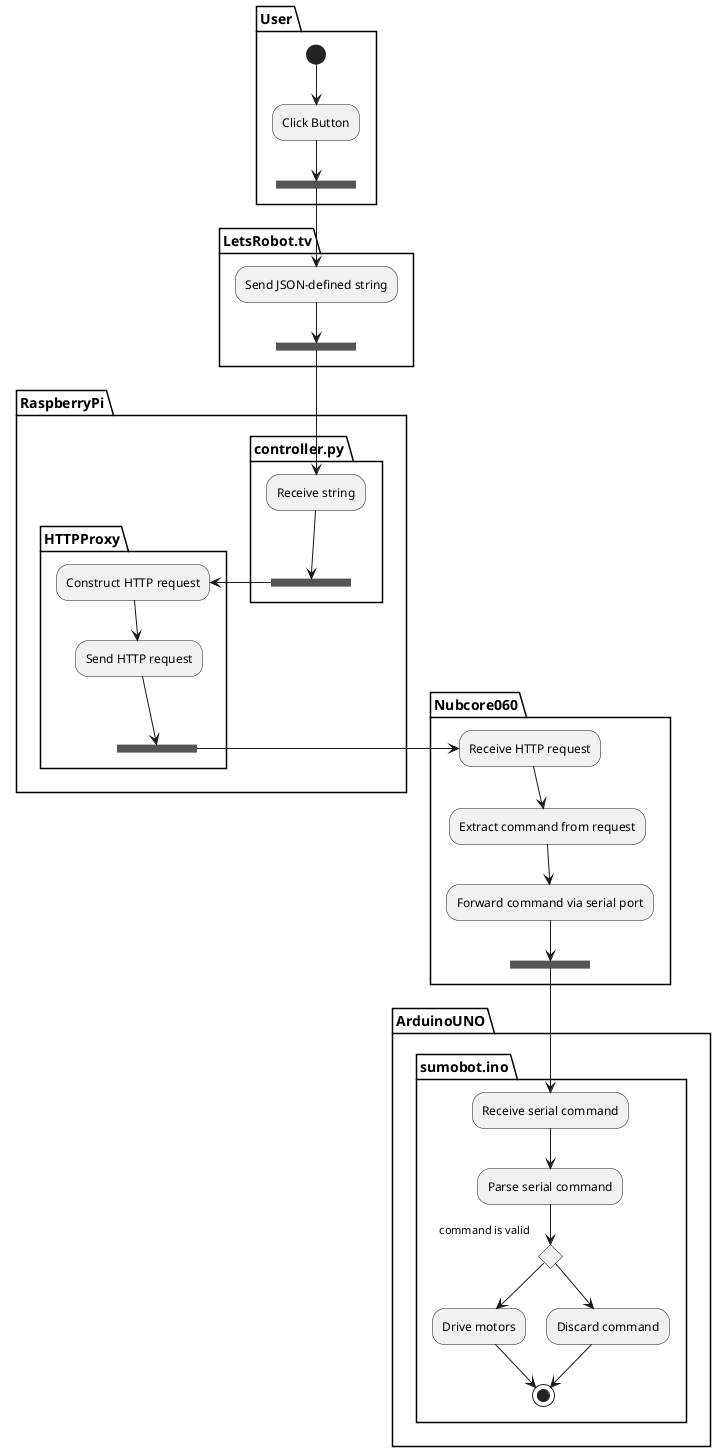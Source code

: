 @startuml
partition User {
    (*)  --> "Click Button"
    --> === S1 ===
}

partition LetsRobot.tv {
    === S1 === --> Send JSON-defined string
    --> === S2 ===
}

partition RaspberryPi {

    partition controller.py {
        === S2 === --> Receive string
        --> === S3 ===
    }

    partition HTTPProxy {
        === S3 === -left-> Construct HTTP request
        --> Send HTTP request
        --> === S4 ===
    }
}

partition Nubcore060 {
    === S4 === -> Receive HTTP request
    --> Extract command from request
    --> Forward command via serial port
    --> === S5 ===
}

partition ArduinoUNO {

    partition sumobot.ino {
        === S5 === --> Receive serial command
        --> Parse serial command
        if command is valid then
            --> Drive motors
            --> (*)
        else
            --> Discard command
            --> (*)
        endif

    }

}

@enduml